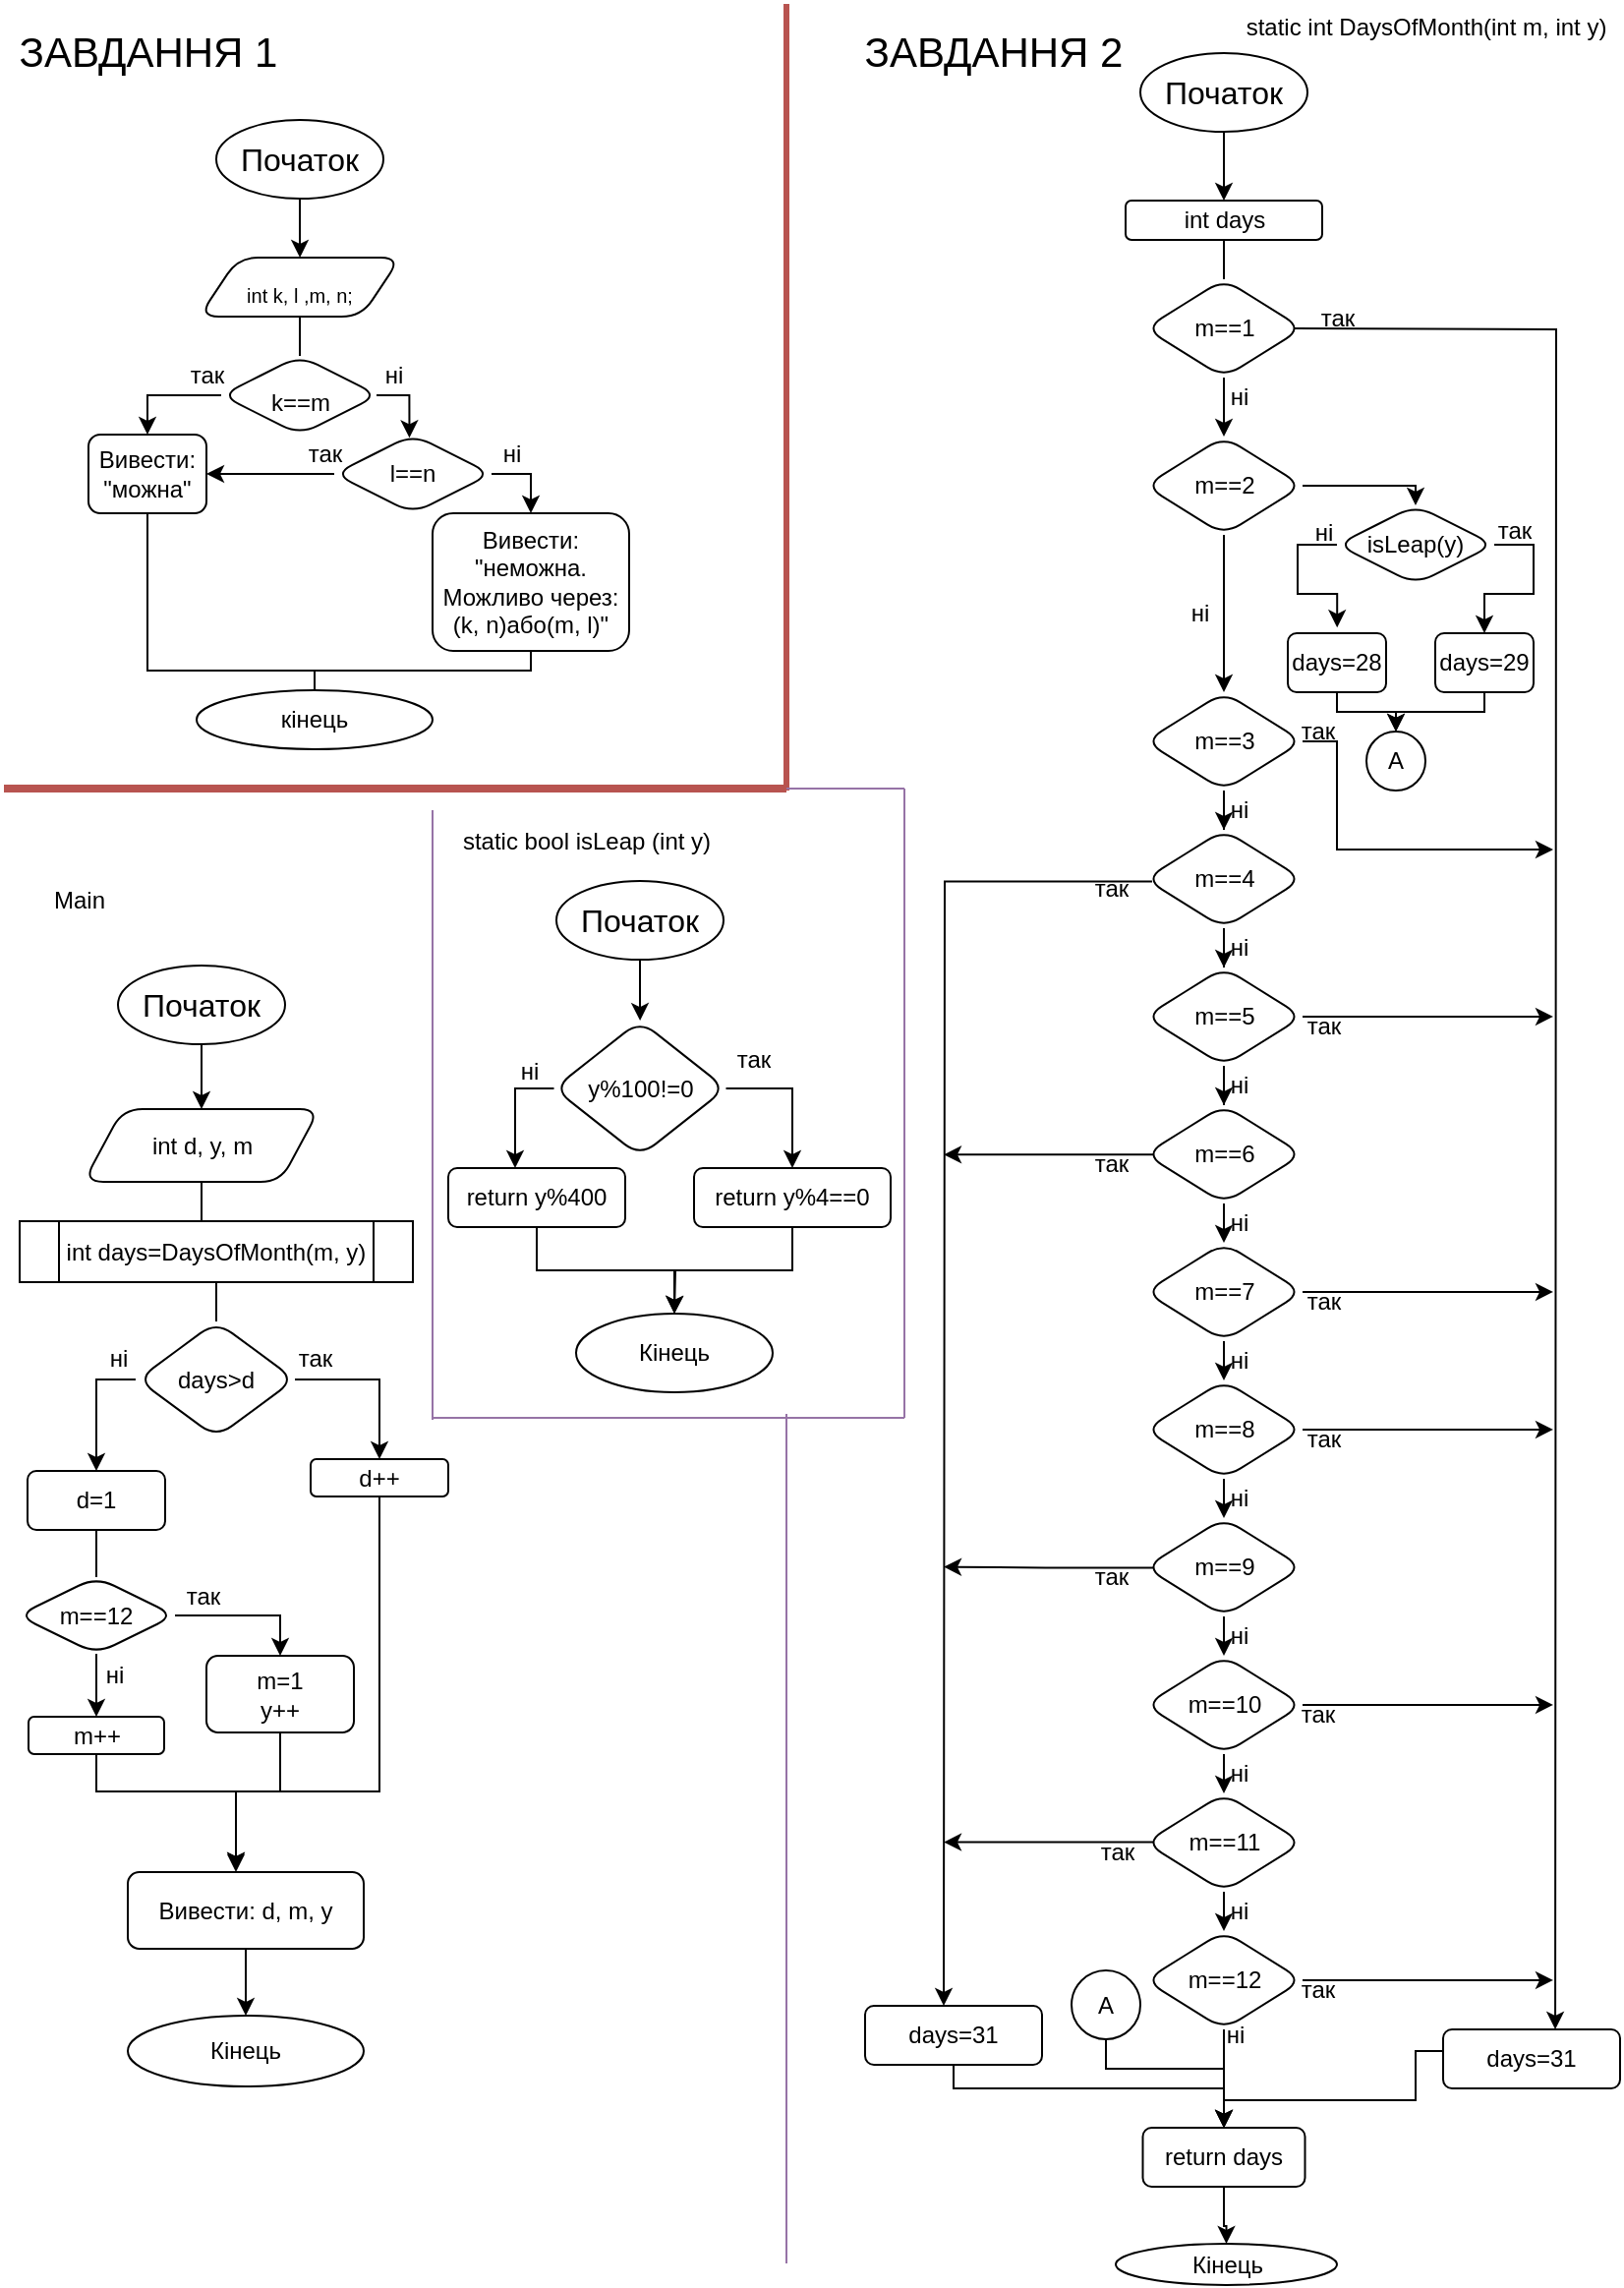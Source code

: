 <mxfile version="16.1.0" type="github">
  <diagram id="UQatey4QZ__0ZWbUPBtK" name="Page-1">
    <mxGraphModel dx="1730" dy="868" grid="1" gridSize="10" guides="1" tooltips="1" connect="1" arrows="1" fold="1" page="1" pageScale="1" pageWidth="827" pageHeight="1169" math="0" shadow="0">
      <root>
        <mxCell id="0" />
        <mxCell id="1" parent="0" />
        <mxCell id="pWh6A1dbPIHIRZ9Mf4x2-4" style="edgeStyle=orthogonalEdgeStyle;rounded=0;orthogonalLoop=1;jettySize=auto;html=1;exitX=0.5;exitY=1;exitDx=0;exitDy=0;fontSize=21;" edge="1" parent="1" source="pWh6A1dbPIHIRZ9Mf4x2-2" target="pWh6A1dbPIHIRZ9Mf4x2-5">
          <mxGeometry relative="1" as="geometry">
            <mxPoint x="153" y="120" as="targetPoint" />
          </mxGeometry>
        </mxCell>
        <mxCell id="pWh6A1dbPIHIRZ9Mf4x2-2" value="Початок" style="ellipse;whiteSpace=wrap;html=1;fontSize=16;strokeWidth=1;" vertex="1" parent="1">
          <mxGeometry x="110.0" y="60.0" width="85" height="40" as="geometry" />
        </mxCell>
        <mxCell id="pWh6A1dbPIHIRZ9Mf4x2-3" value="ЗАВДАННЯ 1" style="text;html=1;align=center;verticalAlign=middle;resizable=0;points=[];autosize=1;strokeColor=none;fillColor=none;fontSize=21;" vertex="1" parent="1">
          <mxGeometry y="10" width="150" height="30" as="geometry" />
        </mxCell>
        <mxCell id="pWh6A1dbPIHIRZ9Mf4x2-6" style="edgeStyle=orthogonalEdgeStyle;rounded=0;orthogonalLoop=1;jettySize=auto;html=1;exitX=0.5;exitY=1;exitDx=0;exitDy=0;fontSize=20;endArrow=none;endFill=0;" edge="1" parent="1" source="pWh6A1dbPIHIRZ9Mf4x2-5" target="pWh6A1dbPIHIRZ9Mf4x2-7">
          <mxGeometry relative="1" as="geometry">
            <mxPoint x="153" y="180" as="targetPoint" />
          </mxGeometry>
        </mxCell>
        <mxCell id="pWh6A1dbPIHIRZ9Mf4x2-5" value="&lt;font size=&quot;1&quot;&gt;int k, l ,m, n;&lt;/font&gt;" style="shape=parallelogram;perimeter=parallelogramPerimeter;whiteSpace=wrap;html=1;fixedSize=1;fontSize=21;rounded=1;" vertex="1" parent="1">
          <mxGeometry x="101.25" y="130" width="102.5" height="30" as="geometry" />
        </mxCell>
        <mxCell id="pWh6A1dbPIHIRZ9Mf4x2-8" style="edgeStyle=orthogonalEdgeStyle;rounded=0;orthogonalLoop=1;jettySize=auto;html=1;exitX=0;exitY=0.5;exitDx=0;exitDy=0;fontSize=12;endArrow=classic;endFill=1;entryX=0.5;entryY=0;entryDx=0;entryDy=0;" edge="1" parent="1" source="pWh6A1dbPIHIRZ9Mf4x2-7" target="pWh6A1dbPIHIRZ9Mf4x2-21">
          <mxGeometry relative="1" as="geometry">
            <mxPoint x="90.02" y="220.01" as="targetPoint" />
          </mxGeometry>
        </mxCell>
        <mxCell id="pWh6A1dbPIHIRZ9Mf4x2-9" style="edgeStyle=orthogonalEdgeStyle;rounded=0;orthogonalLoop=1;jettySize=auto;html=1;exitX=1;exitY=0.5;exitDx=0;exitDy=0;fontSize=12;endArrow=classic;endFill=1;entryX=0.478;entryY=0.042;entryDx=0;entryDy=0;entryPerimeter=0;" edge="1" parent="1" target="pWh6A1dbPIHIRZ9Mf4x2-14">
          <mxGeometry relative="1" as="geometry">
            <mxPoint x="209" y="230" as="targetPoint" />
            <mxPoint x="191.5" y="200" as="sourcePoint" />
            <Array as="points">
              <mxPoint x="208" y="200" />
            </Array>
          </mxGeometry>
        </mxCell>
        <mxCell id="pWh6A1dbPIHIRZ9Mf4x2-7" value="&lt;font style=&quot;font-size: 12px&quot;&gt;k==m&lt;/font&gt;" style="rhombus;whiteSpace=wrap;html=1;rounded=1;fontSize=20;" vertex="1" parent="1">
          <mxGeometry x="112.5" y="180" width="80" height="40" as="geometry" />
        </mxCell>
        <mxCell id="pWh6A1dbPIHIRZ9Mf4x2-10" value="так" style="text;html=1;align=center;verticalAlign=middle;resizable=0;points=[];autosize=1;strokeColor=none;fillColor=none;fontSize=12;" vertex="1" parent="1">
          <mxGeometry x="90" y="180" width="30" height="20" as="geometry" />
        </mxCell>
        <mxCell id="pWh6A1dbPIHIRZ9Mf4x2-11" value="ні" style="text;html=1;align=center;verticalAlign=middle;resizable=0;points=[];autosize=1;strokeColor=none;fillColor=none;fontSize=12;" vertex="1" parent="1">
          <mxGeometry x="185" y="180" width="30" height="20" as="geometry" />
        </mxCell>
        <mxCell id="pWh6A1dbPIHIRZ9Mf4x2-17" style="edgeStyle=orthogonalEdgeStyle;rounded=0;orthogonalLoop=1;jettySize=auto;html=1;exitX=1;exitY=0.5;exitDx=0;exitDy=0;fontSize=12;endArrow=classic;endFill=1;" edge="1" parent="1" source="pWh6A1dbPIHIRZ9Mf4x2-14" target="pWh6A1dbPIHIRZ9Mf4x2-19">
          <mxGeometry relative="1" as="geometry">
            <mxPoint x="280" y="280" as="targetPoint" />
          </mxGeometry>
        </mxCell>
        <mxCell id="pWh6A1dbPIHIRZ9Mf4x2-23" style="edgeStyle=orthogonalEdgeStyle;rounded=0;orthogonalLoop=1;jettySize=auto;html=1;exitX=0;exitY=0.5;exitDx=0;exitDy=0;fontSize=12;endArrow=classic;endFill=1;entryX=1;entryY=0.5;entryDx=0;entryDy=0;" edge="1" parent="1" source="pWh6A1dbPIHIRZ9Mf4x2-14" target="pWh6A1dbPIHIRZ9Mf4x2-21">
          <mxGeometry relative="1" as="geometry">
            <mxPoint x="140" y="280" as="targetPoint" />
            <Array as="points">
              <mxPoint x="112" y="240" />
            </Array>
          </mxGeometry>
        </mxCell>
        <mxCell id="pWh6A1dbPIHIRZ9Mf4x2-14" value="l==n" style="rhombus;whiteSpace=wrap;html=1;rounded=1;fontSize=12;" vertex="1" parent="1">
          <mxGeometry x="170" y="220" width="80" height="40" as="geometry" />
        </mxCell>
        <mxCell id="pWh6A1dbPIHIRZ9Mf4x2-18" value="ні" style="text;html=1;align=center;verticalAlign=middle;resizable=0;points=[];autosize=1;strokeColor=none;fillColor=none;fontSize=12;" vertex="1" parent="1">
          <mxGeometry x="245" y="220" width="30" height="20" as="geometry" />
        </mxCell>
        <mxCell id="pWh6A1dbPIHIRZ9Mf4x2-28" style="edgeStyle=orthogonalEdgeStyle;rounded=0;orthogonalLoop=1;jettySize=auto;html=1;exitX=0.5;exitY=1;exitDx=0;exitDy=0;fontSize=12;endArrow=none;endFill=0;" edge="1" parent="1" source="pWh6A1dbPIHIRZ9Mf4x2-19">
          <mxGeometry relative="1" as="geometry">
            <mxPoint x="290.02" y="310" as="targetPoint" />
          </mxGeometry>
        </mxCell>
        <mxCell id="pWh6A1dbPIHIRZ9Mf4x2-31" style="edgeStyle=orthogonalEdgeStyle;rounded=0;orthogonalLoop=1;jettySize=auto;html=1;exitX=0.5;exitY=1;exitDx=0;exitDy=0;fontSize=12;endArrow=none;endFill=0;" edge="1" parent="1" source="pWh6A1dbPIHIRZ9Mf4x2-19" target="pWh6A1dbPIHIRZ9Mf4x2-32">
          <mxGeometry relative="1" as="geometry">
            <mxPoint x="160" y="360" as="targetPoint" />
            <Array as="points">
              <mxPoint x="270" y="340" />
              <mxPoint x="160" y="340" />
            </Array>
          </mxGeometry>
        </mxCell>
        <mxCell id="pWh6A1dbPIHIRZ9Mf4x2-19" value="Вивести: &quot;неможна.&lt;br&gt;Можливо через:&lt;br&gt;(k, n)або(m, l)&quot;&lt;br&gt;" style="rounded=1;whiteSpace=wrap;html=1;fontSize=12;" vertex="1" parent="1">
          <mxGeometry x="220" y="260" width="100" height="70" as="geometry" />
        </mxCell>
        <mxCell id="pWh6A1dbPIHIRZ9Mf4x2-30" style="edgeStyle=orthogonalEdgeStyle;rounded=0;orthogonalLoop=1;jettySize=auto;html=1;exitX=0.5;exitY=1;exitDx=0;exitDy=0;fontSize=12;endArrow=none;endFill=0;" edge="1" parent="1" source="pWh6A1dbPIHIRZ9Mf4x2-21">
          <mxGeometry relative="1" as="geometry">
            <mxPoint x="160" y="360" as="targetPoint" />
            <Array as="points">
              <mxPoint x="75" y="340" />
              <mxPoint x="160" y="340" />
            </Array>
          </mxGeometry>
        </mxCell>
        <mxCell id="pWh6A1dbPIHIRZ9Mf4x2-21" value="Вивести: &quot;можна&quot;" style="rounded=1;whiteSpace=wrap;html=1;fontSize=12;" vertex="1" parent="1">
          <mxGeometry x="45" y="220" width="60" height="40" as="geometry" />
        </mxCell>
        <mxCell id="pWh6A1dbPIHIRZ9Mf4x2-24" value="так" style="text;html=1;align=center;verticalAlign=middle;resizable=0;points=[];autosize=1;strokeColor=none;fillColor=none;fontSize=12;" vertex="1" parent="1">
          <mxGeometry x="150" y="220" width="30" height="20" as="geometry" />
        </mxCell>
        <mxCell id="pWh6A1dbPIHIRZ9Mf4x2-32" value="кінець" style="ellipse;whiteSpace=wrap;html=1;rounded=1;fontSize=12;" vertex="1" parent="1">
          <mxGeometry x="100" y="350" width="120" height="30" as="geometry" />
        </mxCell>
        <mxCell id="pWh6A1dbPIHIRZ9Mf4x2-33" value="" style="endArrow=none;html=1;rounded=0;fontSize=12;fillColor=#f8cecc;strokeColor=#b85450;strokeWidth=3;" edge="1" parent="1">
          <mxGeometry width="50" height="50" relative="1" as="geometry">
            <mxPoint x="400" y="401" as="sourcePoint" />
            <mxPoint x="400" y="1" as="targetPoint" />
          </mxGeometry>
        </mxCell>
        <mxCell id="pWh6A1dbPIHIRZ9Mf4x2-34" value="" style="endArrow=none;html=1;rounded=0;fontSize=12;fillColor=#f8cecc;strokeColor=#b85450;strokeWidth=4;" edge="1" parent="1">
          <mxGeometry width="50" height="50" relative="1" as="geometry">
            <mxPoint x="2" y="400" as="sourcePoint" />
            <mxPoint x="400" y="400" as="targetPoint" />
          </mxGeometry>
        </mxCell>
        <mxCell id="pWh6A1dbPIHIRZ9Mf4x2-35" value="ЗАВДАННЯ 2" style="text;html=1;align=center;verticalAlign=middle;resizable=0;points=[];autosize=1;strokeColor=none;fillColor=none;fontSize=21;" vertex="1" parent="1">
          <mxGeometry x="430" y="10" width="150" height="30" as="geometry" />
        </mxCell>
        <mxCell id="pWh6A1dbPIHIRZ9Mf4x2-38" style="edgeStyle=orthogonalEdgeStyle;rounded=0;orthogonalLoop=1;jettySize=auto;html=1;exitX=0.5;exitY=1;exitDx=0;exitDy=0;fontSize=12;endArrow=classic;endFill=1;strokeWidth=1;" edge="1" parent="1" source="pWh6A1dbPIHIRZ9Mf4x2-37" target="pWh6A1dbPIHIRZ9Mf4x2-40">
          <mxGeometry relative="1" as="geometry">
            <mxPoint x="623" y="91" as="targetPoint" />
          </mxGeometry>
        </mxCell>
        <mxCell id="pWh6A1dbPIHIRZ9Mf4x2-37" value="Початок" style="ellipse;whiteSpace=wrap;html=1;fontSize=16;strokeWidth=1;rounded=1;" vertex="1" parent="1">
          <mxGeometry x="580.0" y="26.0" width="85" height="40" as="geometry" />
        </mxCell>
        <mxCell id="pWh6A1dbPIHIRZ9Mf4x2-41" style="edgeStyle=orthogonalEdgeStyle;rounded=0;orthogonalLoop=1;jettySize=auto;html=1;exitX=0.5;exitY=1;exitDx=0;exitDy=0;fontSize=12;endArrow=none;endFill=0;strokeWidth=1;" edge="1" parent="1" source="pWh6A1dbPIHIRZ9Mf4x2-40" target="pWh6A1dbPIHIRZ9Mf4x2-42">
          <mxGeometry relative="1" as="geometry">
            <mxPoint x="623" y="141" as="targetPoint" />
          </mxGeometry>
        </mxCell>
        <mxCell id="pWh6A1dbPIHIRZ9Mf4x2-40" value="int days" style="rounded=1;whiteSpace=wrap;html=1;fontSize=12;" vertex="1" parent="1">
          <mxGeometry x="572.5" y="101" width="100" height="20" as="geometry" />
        </mxCell>
        <mxCell id="pWh6A1dbPIHIRZ9Mf4x2-43" style="edgeStyle=orthogonalEdgeStyle;rounded=0;orthogonalLoop=1;jettySize=auto;html=1;exitX=1;exitY=0.5;exitDx=0;exitDy=0;fontSize=12;endArrow=classic;endFill=1;strokeWidth=1;" edge="1" parent="1">
          <mxGeometry relative="1" as="geometry">
            <mxPoint x="791.034" y="1031.0" as="targetPoint" />
            <mxPoint x="658.5" y="166" as="sourcePoint" />
          </mxGeometry>
        </mxCell>
        <mxCell id="pWh6A1dbPIHIRZ9Mf4x2-44" style="edgeStyle=orthogonalEdgeStyle;rounded=0;orthogonalLoop=1;jettySize=auto;html=1;exitX=0.5;exitY=1;exitDx=0;exitDy=0;fontSize=12;endArrow=classic;endFill=1;strokeWidth=1;entryX=0.5;entryY=0;entryDx=0;entryDy=0;" edge="1" parent="1" source="pWh6A1dbPIHIRZ9Mf4x2-42" target="pWh6A1dbPIHIRZ9Mf4x2-48">
          <mxGeometry relative="1" as="geometry">
            <mxPoint x="622.5" y="221" as="targetPoint" />
            <Array as="points" />
          </mxGeometry>
        </mxCell>
        <mxCell id="pWh6A1dbPIHIRZ9Mf4x2-42" value="m==1" style="rhombus;whiteSpace=wrap;html=1;rounded=1;fontSize=12;" vertex="1" parent="1">
          <mxGeometry x="582.5" y="141" width="80" height="50" as="geometry" />
        </mxCell>
        <mxCell id="pWh6A1dbPIHIRZ9Mf4x2-45" value="ні" style="text;html=1;align=center;verticalAlign=middle;resizable=0;points=[];autosize=1;strokeColor=none;fillColor=none;fontSize=12;" vertex="1" parent="1">
          <mxGeometry x="615" y="191" width="30" height="20" as="geometry" />
        </mxCell>
        <mxCell id="pWh6A1dbPIHIRZ9Mf4x2-46" value="так" style="text;html=1;align=center;verticalAlign=middle;resizable=0;points=[];autosize=1;strokeColor=none;fillColor=none;fontSize=12;" vertex="1" parent="1">
          <mxGeometry x="665" y="151" width="30" height="20" as="geometry" />
        </mxCell>
        <mxCell id="pWh6A1dbPIHIRZ9Mf4x2-49" style="edgeStyle=orthogonalEdgeStyle;rounded=0;orthogonalLoop=1;jettySize=auto;html=1;exitX=1;exitY=0.5;exitDx=0;exitDy=0;fontSize=12;endArrow=classic;endFill=1;strokeWidth=1;" edge="1" parent="1" source="pWh6A1dbPIHIRZ9Mf4x2-48" target="pWh6A1dbPIHIRZ9Mf4x2-51">
          <mxGeometry relative="1" as="geometry">
            <mxPoint x="720" y="271" as="targetPoint" />
            <Array as="points">
              <mxPoint x="720" y="246" />
            </Array>
          </mxGeometry>
        </mxCell>
        <mxCell id="pWh6A1dbPIHIRZ9Mf4x2-58" style="edgeStyle=orthogonalEdgeStyle;rounded=0;orthogonalLoop=1;jettySize=auto;html=1;exitX=0.5;exitY=1;exitDx=0;exitDy=0;fontSize=12;endArrow=classic;endFill=1;strokeWidth=1;entryX=0.5;entryY=0;entryDx=0;entryDy=0;" edge="1" parent="1" source="pWh6A1dbPIHIRZ9Mf4x2-48" target="pWh6A1dbPIHIRZ9Mf4x2-59">
          <mxGeometry relative="1" as="geometry">
            <mxPoint x="622.667" y="291" as="targetPoint" />
          </mxGeometry>
        </mxCell>
        <mxCell id="pWh6A1dbPIHIRZ9Mf4x2-48" value="m==2" style="rhombus;whiteSpace=wrap;html=1;rounded=1;fontSize=12;" vertex="1" parent="1">
          <mxGeometry x="582.5" y="221" width="80" height="50" as="geometry" />
        </mxCell>
        <mxCell id="pWh6A1dbPIHIRZ9Mf4x2-50" value="static int DaysOfMonth(int m, int y)" style="text;html=1;align=center;verticalAlign=middle;resizable=0;points=[];autosize=1;strokeColor=none;fillColor=none;fontSize=12;" vertex="1" parent="1">
          <mxGeometry x="625" y="3" width="200" height="20" as="geometry" />
        </mxCell>
        <mxCell id="pWh6A1dbPIHIRZ9Mf4x2-52" style="edgeStyle=orthogonalEdgeStyle;rounded=0;orthogonalLoop=1;jettySize=auto;html=1;exitX=1;exitY=0.5;exitDx=0;exitDy=0;fontSize=12;endArrow=classic;endFill=1;strokeWidth=1;entryX=0.5;entryY=0;entryDx=0;entryDy=0;" edge="1" parent="1" source="pWh6A1dbPIHIRZ9Mf4x2-51" target="pWh6A1dbPIHIRZ9Mf4x2-54">
          <mxGeometry relative="1" as="geometry">
            <mxPoint x="750" y="331" as="targetPoint" />
            <Array as="points">
              <mxPoint x="780" y="276" />
              <mxPoint x="780" y="301" />
              <mxPoint x="755" y="301" />
            </Array>
          </mxGeometry>
        </mxCell>
        <mxCell id="pWh6A1dbPIHIRZ9Mf4x2-53" style="edgeStyle=orthogonalEdgeStyle;rounded=0;orthogonalLoop=1;jettySize=auto;html=1;exitX=0;exitY=0.5;exitDx=0;exitDy=0;fontSize=12;endArrow=classic;endFill=1;strokeWidth=1;entryX=0.502;entryY=-0.095;entryDx=0;entryDy=0;entryPerimeter=0;" edge="1" parent="1" source="pWh6A1dbPIHIRZ9Mf4x2-51" target="pWh6A1dbPIHIRZ9Mf4x2-56">
          <mxGeometry relative="1" as="geometry">
            <mxPoint x="680" y="311" as="targetPoint" />
            <Array as="points">
              <mxPoint x="660" y="276" />
              <mxPoint x="660" y="301" />
              <mxPoint x="680" y="301" />
            </Array>
          </mxGeometry>
        </mxCell>
        <mxCell id="pWh6A1dbPIHIRZ9Mf4x2-51" value="isLeap(y)" style="rhombus;whiteSpace=wrap;html=1;rounded=1;fontSize=12;" vertex="1" parent="1">
          <mxGeometry x="680" y="256" width="80" height="40" as="geometry" />
        </mxCell>
        <mxCell id="pWh6A1dbPIHIRZ9Mf4x2-139" style="edgeStyle=orthogonalEdgeStyle;rounded=0;orthogonalLoop=1;jettySize=auto;html=1;exitX=0.5;exitY=1;exitDx=0;exitDy=0;fontSize=12;endArrow=classic;endFill=1;strokeWidth=1;" edge="1" parent="1" source="pWh6A1dbPIHIRZ9Mf4x2-54">
          <mxGeometry relative="1" as="geometry">
            <mxPoint x="710" y="371" as="targetPoint" />
            <Array as="points">
              <mxPoint x="755" y="361" />
              <mxPoint x="710" y="361" />
            </Array>
          </mxGeometry>
        </mxCell>
        <mxCell id="pWh6A1dbPIHIRZ9Mf4x2-54" value="days=29" style="rounded=1;whiteSpace=wrap;html=1;fontSize=12;" vertex="1" parent="1">
          <mxGeometry x="730" y="321" width="50" height="30" as="geometry" />
        </mxCell>
        <mxCell id="pWh6A1dbPIHIRZ9Mf4x2-55" value="так" style="text;html=1;align=center;verticalAlign=middle;resizable=0;points=[];autosize=1;strokeColor=none;fillColor=none;fontSize=12;" vertex="1" parent="1">
          <mxGeometry x="755" y="259" width="30" height="20" as="geometry" />
        </mxCell>
        <mxCell id="pWh6A1dbPIHIRZ9Mf4x2-138" style="edgeStyle=orthogonalEdgeStyle;rounded=0;orthogonalLoop=1;jettySize=auto;html=1;exitX=0.5;exitY=1;exitDx=0;exitDy=0;fontSize=12;endArrow=classic;endFill=1;strokeWidth=1;" edge="1" parent="1" source="pWh6A1dbPIHIRZ9Mf4x2-56" target="pWh6A1dbPIHIRZ9Mf4x2-140">
          <mxGeometry relative="1" as="geometry">
            <mxPoint x="710" y="371" as="targetPoint" />
            <Array as="points">
              <mxPoint x="680" y="361" />
              <mxPoint x="710" y="361" />
            </Array>
          </mxGeometry>
        </mxCell>
        <mxCell id="pWh6A1dbPIHIRZ9Mf4x2-56" value="days=28" style="rounded=1;whiteSpace=wrap;html=1;fontSize=12;" vertex="1" parent="1">
          <mxGeometry x="655" y="321" width="50" height="30" as="geometry" />
        </mxCell>
        <mxCell id="pWh6A1dbPIHIRZ9Mf4x2-57" value="ні" style="text;html=1;align=center;verticalAlign=middle;resizable=0;points=[];autosize=1;strokeColor=none;fillColor=none;fontSize=12;" vertex="1" parent="1">
          <mxGeometry x="658" y="260" width="30" height="20" as="geometry" />
        </mxCell>
        <mxCell id="pWh6A1dbPIHIRZ9Mf4x2-60" style="edgeStyle=orthogonalEdgeStyle;rounded=0;orthogonalLoop=1;jettySize=auto;html=1;fontSize=12;endArrow=classic;endFill=1;strokeWidth=1;exitX=1;exitY=0.5;exitDx=0;exitDy=0;" edge="1" parent="1" source="pWh6A1dbPIHIRZ9Mf4x2-59">
          <mxGeometry relative="1" as="geometry">
            <mxPoint x="790" y="431" as="targetPoint" />
            <mxPoint x="680" y="381" as="sourcePoint" />
            <Array as="points">
              <mxPoint x="680" y="376" />
              <mxPoint x="680" y="431" />
            </Array>
          </mxGeometry>
        </mxCell>
        <mxCell id="pWh6A1dbPIHIRZ9Mf4x2-61" style="edgeStyle=orthogonalEdgeStyle;rounded=0;orthogonalLoop=1;jettySize=auto;html=1;exitX=0.5;exitY=1;exitDx=0;exitDy=0;fontSize=12;endArrow=classic;endFill=1;strokeWidth=1;" edge="1" parent="1" source="pWh6A1dbPIHIRZ9Mf4x2-59" target="pWh6A1dbPIHIRZ9Mf4x2-62">
          <mxGeometry relative="1" as="geometry">
            <mxPoint x="622.667" y="421" as="targetPoint" />
          </mxGeometry>
        </mxCell>
        <mxCell id="pWh6A1dbPIHIRZ9Mf4x2-59" value="m==3" style="rhombus;whiteSpace=wrap;html=1;rounded=1;fontSize=12;" vertex="1" parent="1">
          <mxGeometry x="582.5" y="351" width="80" height="50" as="geometry" />
        </mxCell>
        <mxCell id="pWh6A1dbPIHIRZ9Mf4x2-87" style="edgeStyle=orthogonalEdgeStyle;rounded=0;orthogonalLoop=1;jettySize=auto;html=1;exitX=0.5;exitY=1;exitDx=0;exitDy=0;fontSize=12;endArrow=classic;endFill=1;strokeWidth=1;" edge="1" parent="1" source="pWh6A1dbPIHIRZ9Mf4x2-62" target="pWh6A1dbPIHIRZ9Mf4x2-65">
          <mxGeometry relative="1" as="geometry" />
        </mxCell>
        <mxCell id="pWh6A1dbPIHIRZ9Mf4x2-126" style="edgeStyle=orthogonalEdgeStyle;rounded=0;orthogonalLoop=1;jettySize=auto;html=1;exitX=0.044;exitY=0.525;exitDx=0;exitDy=0;fontSize=12;endArrow=classic;endFill=1;strokeWidth=1;entryX=0.5;entryY=0;entryDx=0;entryDy=0;exitPerimeter=0;" edge="1" parent="1" source="pWh6A1dbPIHIRZ9Mf4x2-62">
          <mxGeometry relative="1" as="geometry">
            <mxPoint x="480" y="1019" as="targetPoint" />
            <mxPoint x="577.5" y="446" as="sourcePoint" />
          </mxGeometry>
        </mxCell>
        <mxCell id="pWh6A1dbPIHIRZ9Mf4x2-62" value="m==4" style="rhombus;whiteSpace=wrap;html=1;rounded=1;fontSize=12;" vertex="1" parent="1">
          <mxGeometry x="582.5" y="421" width="80" height="50" as="geometry" />
        </mxCell>
        <mxCell id="pWh6A1dbPIHIRZ9Mf4x2-63" style="edgeStyle=orthogonalEdgeStyle;rounded=0;orthogonalLoop=1;jettySize=auto;html=1;exitX=1;exitY=0.5;exitDx=0;exitDy=0;fontSize=12;endArrow=classic;endFill=1;strokeWidth=1;" edge="1" source="pWh6A1dbPIHIRZ9Mf4x2-65" parent="1">
          <mxGeometry relative="1" as="geometry">
            <mxPoint x="790" y="515.952" as="targetPoint" />
          </mxGeometry>
        </mxCell>
        <mxCell id="pWh6A1dbPIHIRZ9Mf4x2-64" style="edgeStyle=orthogonalEdgeStyle;rounded=0;orthogonalLoop=1;jettySize=auto;html=1;exitX=0.5;exitY=1;exitDx=0;exitDy=0;fontSize=12;endArrow=classic;endFill=1;strokeWidth=1;" edge="1" source="pWh6A1dbPIHIRZ9Mf4x2-65" target="pWh6A1dbPIHIRZ9Mf4x2-66" parent="1">
          <mxGeometry relative="1" as="geometry">
            <mxPoint x="622.667" y="561" as="targetPoint" />
          </mxGeometry>
        </mxCell>
        <mxCell id="pWh6A1dbPIHIRZ9Mf4x2-65" value="m==5" style="rhombus;whiteSpace=wrap;html=1;rounded=1;fontSize=12;" vertex="1" parent="1">
          <mxGeometry x="582.5" y="491" width="80" height="50" as="geometry" />
        </mxCell>
        <mxCell id="pWh6A1dbPIHIRZ9Mf4x2-88" style="edgeStyle=orthogonalEdgeStyle;rounded=0;orthogonalLoop=1;jettySize=auto;html=1;exitX=0.5;exitY=1;exitDx=0;exitDy=0;entryX=0.5;entryY=0;entryDx=0;entryDy=0;fontSize=12;endArrow=classic;endFill=1;strokeWidth=1;" edge="1" parent="1" source="pWh6A1dbPIHIRZ9Mf4x2-66" target="pWh6A1dbPIHIRZ9Mf4x2-77">
          <mxGeometry relative="1" as="geometry" />
        </mxCell>
        <mxCell id="pWh6A1dbPIHIRZ9Mf4x2-128" style="edgeStyle=orthogonalEdgeStyle;rounded=0;orthogonalLoop=1;jettySize=auto;html=1;exitX=0.063;exitY=0.544;exitDx=0;exitDy=0;fontSize=12;endArrow=classic;endFill=1;strokeWidth=1;exitPerimeter=0;" edge="1" parent="1" source="pWh6A1dbPIHIRZ9Mf4x2-66">
          <mxGeometry relative="1" as="geometry">
            <mxPoint x="480" y="586.138" as="targetPoint" />
            <Array as="points">
              <mxPoint x="588" y="586" />
            </Array>
          </mxGeometry>
        </mxCell>
        <mxCell id="pWh6A1dbPIHIRZ9Mf4x2-66" value="m==6" style="rhombus;whiteSpace=wrap;html=1;rounded=1;fontSize=12;" vertex="1" parent="1">
          <mxGeometry x="582.5" y="561" width="80" height="50" as="geometry" />
        </mxCell>
        <mxCell id="pWh6A1dbPIHIRZ9Mf4x2-75" style="edgeStyle=orthogonalEdgeStyle;rounded=0;orthogonalLoop=1;jettySize=auto;html=1;exitX=1;exitY=0.5;exitDx=0;exitDy=0;fontSize=12;endArrow=classic;endFill=1;strokeWidth=1;" edge="1" source="pWh6A1dbPIHIRZ9Mf4x2-77" parent="1">
          <mxGeometry relative="1" as="geometry">
            <mxPoint x="790" y="655.952" as="targetPoint" />
          </mxGeometry>
        </mxCell>
        <mxCell id="pWh6A1dbPIHIRZ9Mf4x2-76" style="edgeStyle=orthogonalEdgeStyle;rounded=0;orthogonalLoop=1;jettySize=auto;html=1;exitX=0.5;exitY=1;exitDx=0;exitDy=0;fontSize=12;endArrow=classic;endFill=1;strokeWidth=1;entryX=0.5;entryY=0;entryDx=0;entryDy=0;" edge="1" source="pWh6A1dbPIHIRZ9Mf4x2-77" target="pWh6A1dbPIHIRZ9Mf4x2-109" parent="1">
          <mxGeometry relative="1" as="geometry">
            <mxPoint x="622.5" y="701" as="targetPoint" />
          </mxGeometry>
        </mxCell>
        <mxCell id="pWh6A1dbPIHIRZ9Mf4x2-77" value="m==7" style="rhombus;whiteSpace=wrap;html=1;rounded=1;fontSize=12;" vertex="1" parent="1">
          <mxGeometry x="582.5" y="631" width="80" height="50" as="geometry" />
        </mxCell>
        <mxCell id="pWh6A1dbPIHIRZ9Mf4x2-91" value="ні" style="text;html=1;align=center;verticalAlign=middle;resizable=0;points=[];autosize=1;strokeColor=none;fillColor=none;fontSize=12;" vertex="1" parent="1">
          <mxGeometry x="595" y="301" width="30" height="20" as="geometry" />
        </mxCell>
        <mxCell id="pWh6A1dbPIHIRZ9Mf4x2-92" value="ні" style="text;html=1;align=center;verticalAlign=middle;resizable=0;points=[];autosize=1;strokeColor=none;fillColor=none;fontSize=12;" vertex="1" parent="1">
          <mxGeometry x="615" y="401" width="30" height="20" as="geometry" />
        </mxCell>
        <mxCell id="pWh6A1dbPIHIRZ9Mf4x2-93" value="ні" style="text;html=1;align=center;verticalAlign=middle;resizable=0;points=[];autosize=1;strokeColor=none;fillColor=none;fontSize=12;" vertex="1" parent="1">
          <mxGeometry x="615" y="471" width="30" height="20" as="geometry" />
        </mxCell>
        <mxCell id="pWh6A1dbPIHIRZ9Mf4x2-94" value="ні" style="text;html=1;align=center;verticalAlign=middle;resizable=0;points=[];autosize=1;strokeColor=none;fillColor=none;fontSize=12;" vertex="1" parent="1">
          <mxGeometry x="615" y="541" width="30" height="20" as="geometry" />
        </mxCell>
        <mxCell id="pWh6A1dbPIHIRZ9Mf4x2-95" value="ні" style="text;html=1;align=center;verticalAlign=middle;resizable=0;points=[];autosize=1;strokeColor=none;fillColor=none;fontSize=12;" vertex="1" parent="1">
          <mxGeometry x="615" y="611" width="30" height="20" as="geometry" />
        </mxCell>
        <mxCell id="pWh6A1dbPIHIRZ9Mf4x2-96" value="ні" style="text;html=1;align=center;verticalAlign=middle;resizable=0;points=[];autosize=1;strokeColor=none;fillColor=none;fontSize=12;" vertex="1" parent="1">
          <mxGeometry x="615" y="681" width="30" height="20" as="geometry" />
        </mxCell>
        <mxCell id="pWh6A1dbPIHIRZ9Mf4x2-102" value="так" style="text;html=1;align=center;verticalAlign=middle;resizable=0;points=[];autosize=1;strokeColor=none;fillColor=none;fontSize=12;" vertex="1" parent="1">
          <mxGeometry x="655" y="361" width="30" height="20" as="geometry" />
        </mxCell>
        <mxCell id="pWh6A1dbPIHIRZ9Mf4x2-103" value="так" style="text;html=1;align=center;verticalAlign=middle;resizable=0;points=[];autosize=1;strokeColor=none;fillColor=none;fontSize=12;" vertex="1" parent="1">
          <mxGeometry x="658" y="511" width="30" height="20" as="geometry" />
        </mxCell>
        <mxCell id="pWh6A1dbPIHIRZ9Mf4x2-104" value="так" style="text;html=1;align=center;verticalAlign=middle;resizable=0;points=[];autosize=1;strokeColor=none;fillColor=none;fontSize=12;" vertex="1" parent="1">
          <mxGeometry x="658" y="651" width="30" height="20" as="geometry" />
        </mxCell>
        <mxCell id="pWh6A1dbPIHIRZ9Mf4x2-107" style="edgeStyle=orthogonalEdgeStyle;rounded=0;orthogonalLoop=1;jettySize=auto;html=1;exitX=1;exitY=0.5;exitDx=0;exitDy=0;fontSize=12;endArrow=classic;endFill=1;strokeWidth=1;" edge="1" source="pWh6A1dbPIHIRZ9Mf4x2-109" parent="1">
          <mxGeometry relative="1" as="geometry">
            <mxPoint x="790" y="725.952" as="targetPoint" />
          </mxGeometry>
        </mxCell>
        <mxCell id="pWh6A1dbPIHIRZ9Mf4x2-108" style="edgeStyle=orthogonalEdgeStyle;rounded=0;orthogonalLoop=1;jettySize=auto;html=1;exitX=0.5;exitY=1;exitDx=0;exitDy=0;fontSize=12;endArrow=classic;endFill=1;strokeWidth=1;" edge="1" source="pWh6A1dbPIHIRZ9Mf4x2-109" parent="1">
          <mxGeometry relative="1" as="geometry">
            <mxPoint x="622.5" y="771" as="targetPoint" />
          </mxGeometry>
        </mxCell>
        <mxCell id="pWh6A1dbPIHIRZ9Mf4x2-109" value="m==8" style="rhombus;whiteSpace=wrap;html=1;rounded=1;fontSize=12;" vertex="1" parent="1">
          <mxGeometry x="582.5" y="701" width="80" height="50" as="geometry" />
        </mxCell>
        <mxCell id="pWh6A1dbPIHIRZ9Mf4x2-110" value="ні" style="text;html=1;align=center;verticalAlign=middle;resizable=0;points=[];autosize=1;strokeColor=none;fillColor=none;fontSize=12;" vertex="1" parent="1">
          <mxGeometry x="615" y="751" width="30" height="20" as="geometry" />
        </mxCell>
        <mxCell id="pWh6A1dbPIHIRZ9Mf4x2-111" value="так" style="text;html=1;align=center;verticalAlign=middle;resizable=0;points=[];autosize=1;strokeColor=none;fillColor=none;fontSize=12;" vertex="1" parent="1">
          <mxGeometry x="658" y="721" width="30" height="20" as="geometry" />
        </mxCell>
        <mxCell id="pWh6A1dbPIHIRZ9Mf4x2-112" style="edgeStyle=orthogonalEdgeStyle;rounded=0;orthogonalLoop=1;jettySize=auto;html=1;exitX=0.5;exitY=1;exitDx=0;exitDy=0;entryX=0.5;entryY=0;entryDx=0;entryDy=0;fontSize=12;endArrow=classic;endFill=1;strokeWidth=1;" edge="1" source="pWh6A1dbPIHIRZ9Mf4x2-113" target="pWh6A1dbPIHIRZ9Mf4x2-115" parent="1">
          <mxGeometry relative="1" as="geometry" />
        </mxCell>
        <mxCell id="pWh6A1dbPIHIRZ9Mf4x2-130" style="edgeStyle=orthogonalEdgeStyle;rounded=0;orthogonalLoop=1;jettySize=auto;html=1;exitX=0.053;exitY=0.504;exitDx=0;exitDy=0;fontSize=12;endArrow=classic;endFill=1;strokeWidth=1;exitPerimeter=0;" edge="1" parent="1" source="pWh6A1dbPIHIRZ9Mf4x2-113">
          <mxGeometry relative="1" as="geometry">
            <mxPoint x="480" y="795.793" as="targetPoint" />
          </mxGeometry>
        </mxCell>
        <mxCell id="pWh6A1dbPIHIRZ9Mf4x2-113" value="m==9" style="rhombus;whiteSpace=wrap;html=1;rounded=1;fontSize=12;" vertex="1" parent="1">
          <mxGeometry x="582.5" y="771" width="80" height="50" as="geometry" />
        </mxCell>
        <mxCell id="pWh6A1dbPIHIRZ9Mf4x2-114" style="edgeStyle=orthogonalEdgeStyle;rounded=0;orthogonalLoop=1;jettySize=auto;html=1;exitX=1;exitY=0.5;exitDx=0;exitDy=0;fontSize=12;endArrow=classic;endFill=1;strokeWidth=1;" edge="1" source="pWh6A1dbPIHIRZ9Mf4x2-115" parent="1">
          <mxGeometry relative="1" as="geometry">
            <mxPoint x="790" y="865.952" as="targetPoint" />
          </mxGeometry>
        </mxCell>
        <mxCell id="pWh6A1dbPIHIRZ9Mf4x2-124" style="edgeStyle=orthogonalEdgeStyle;rounded=0;orthogonalLoop=1;jettySize=auto;html=1;exitX=0.5;exitY=1;exitDx=0;exitDy=0;entryX=0.5;entryY=0;entryDx=0;entryDy=0;fontSize=12;endArrow=classic;endFill=1;strokeWidth=1;" edge="1" parent="1" source="pWh6A1dbPIHIRZ9Mf4x2-115" target="pWh6A1dbPIHIRZ9Mf4x2-119">
          <mxGeometry relative="1" as="geometry" />
        </mxCell>
        <mxCell id="pWh6A1dbPIHIRZ9Mf4x2-115" value="m==10" style="rhombus;whiteSpace=wrap;html=1;rounded=1;fontSize=12;" vertex="1" parent="1">
          <mxGeometry x="582.5" y="841" width="80" height="50" as="geometry" />
        </mxCell>
        <mxCell id="pWh6A1dbPIHIRZ9Mf4x2-116" value="ні" style="text;html=1;align=center;verticalAlign=middle;resizable=0;points=[];autosize=1;strokeColor=none;fillColor=none;fontSize=12;" vertex="1" parent="1">
          <mxGeometry x="615" y="821" width="30" height="20" as="geometry" />
        </mxCell>
        <mxCell id="pWh6A1dbPIHIRZ9Mf4x2-117" value="так" style="text;html=1;align=center;verticalAlign=middle;resizable=0;points=[];autosize=1;strokeColor=none;fillColor=none;fontSize=12;" vertex="1" parent="1">
          <mxGeometry x="655" y="861" width="30" height="20" as="geometry" />
        </mxCell>
        <mxCell id="pWh6A1dbPIHIRZ9Mf4x2-118" style="edgeStyle=orthogonalEdgeStyle;rounded=0;orthogonalLoop=1;jettySize=auto;html=1;exitX=0.5;exitY=1;exitDx=0;exitDy=0;entryX=0.5;entryY=0;entryDx=0;entryDy=0;fontSize=12;endArrow=classic;endFill=1;strokeWidth=1;" edge="1" source="pWh6A1dbPIHIRZ9Mf4x2-119" target="pWh6A1dbPIHIRZ9Mf4x2-121" parent="1">
          <mxGeometry relative="1" as="geometry" />
        </mxCell>
        <mxCell id="pWh6A1dbPIHIRZ9Mf4x2-131" style="edgeStyle=orthogonalEdgeStyle;rounded=0;orthogonalLoop=1;jettySize=auto;html=1;exitX=0.077;exitY=0.47;exitDx=0;exitDy=0;fontSize=12;endArrow=classic;endFill=1;strokeWidth=1;exitPerimeter=0;" edge="1" parent="1" source="pWh6A1dbPIHIRZ9Mf4x2-119">
          <mxGeometry relative="1" as="geometry">
            <mxPoint x="480" y="935.793" as="targetPoint" />
            <Array as="points">
              <mxPoint x="589" y="936" />
            </Array>
          </mxGeometry>
        </mxCell>
        <mxCell id="pWh6A1dbPIHIRZ9Mf4x2-119" value="m==11" style="rhombus;whiteSpace=wrap;html=1;rounded=1;fontSize=12;" vertex="1" parent="1">
          <mxGeometry x="582.5" y="911" width="80" height="50" as="geometry" />
        </mxCell>
        <mxCell id="pWh6A1dbPIHIRZ9Mf4x2-120" style="edgeStyle=orthogonalEdgeStyle;rounded=0;orthogonalLoop=1;jettySize=auto;html=1;exitX=1;exitY=0.5;exitDx=0;exitDy=0;fontSize=12;endArrow=classic;endFill=1;strokeWidth=1;" edge="1" source="pWh6A1dbPIHIRZ9Mf4x2-121" parent="1">
          <mxGeometry relative="1" as="geometry">
            <mxPoint x="790" y="1005.952" as="targetPoint" />
          </mxGeometry>
        </mxCell>
        <mxCell id="pWh6A1dbPIHIRZ9Mf4x2-143" style="edgeStyle=orthogonalEdgeStyle;rounded=0;orthogonalLoop=1;jettySize=auto;html=1;exitX=0.5;exitY=1;exitDx=0;exitDy=0;fontSize=12;endArrow=classic;endFill=1;strokeWidth=1;" edge="1" parent="1" source="pWh6A1dbPIHIRZ9Mf4x2-121" target="pWh6A1dbPIHIRZ9Mf4x2-144">
          <mxGeometry relative="1" as="geometry">
            <mxPoint x="622.621" y="1081.0" as="targetPoint" />
          </mxGeometry>
        </mxCell>
        <mxCell id="pWh6A1dbPIHIRZ9Mf4x2-121" value="m==12" style="rhombus;whiteSpace=wrap;html=1;rounded=1;fontSize=12;" vertex="1" parent="1">
          <mxGeometry x="582.5" y="981" width="80" height="50" as="geometry" />
        </mxCell>
        <mxCell id="pWh6A1dbPIHIRZ9Mf4x2-122" value="ні" style="text;html=1;align=center;verticalAlign=middle;resizable=0;points=[];autosize=1;strokeColor=none;fillColor=none;fontSize=12;" vertex="1" parent="1">
          <mxGeometry x="615" y="961" width="30" height="20" as="geometry" />
        </mxCell>
        <mxCell id="pWh6A1dbPIHIRZ9Mf4x2-123" value="так" style="text;html=1;align=center;verticalAlign=middle;resizable=0;points=[];autosize=1;strokeColor=none;fillColor=none;fontSize=12;" vertex="1" parent="1">
          <mxGeometry x="655" y="1001" width="30" height="20" as="geometry" />
        </mxCell>
        <mxCell id="pWh6A1dbPIHIRZ9Mf4x2-148" style="edgeStyle=orthogonalEdgeStyle;rounded=0;orthogonalLoop=1;jettySize=auto;html=1;exitX=0.006;exitY=0.402;exitDx=0;exitDy=0;fontSize=12;endArrow=classic;endFill=1;strokeWidth=1;entryX=0.5;entryY=0;entryDx=0;entryDy=0;exitPerimeter=0;" edge="1" parent="1" source="pWh6A1dbPIHIRZ9Mf4x2-125" target="pWh6A1dbPIHIRZ9Mf4x2-144">
          <mxGeometry relative="1" as="geometry">
            <mxPoint x="750" y="1042.0" as="sourcePoint" />
            <mxPoint x="623" y="1077" as="targetPoint" />
            <Array as="points">
              <mxPoint x="735" y="1042" />
              <mxPoint x="720" y="1042" />
              <mxPoint x="720" y="1067" />
              <mxPoint x="623" y="1067" />
            </Array>
          </mxGeometry>
        </mxCell>
        <mxCell id="pWh6A1dbPIHIRZ9Mf4x2-125" value="days=31" style="rounded=1;whiteSpace=wrap;html=1;fontSize=12;" vertex="1" parent="1">
          <mxGeometry x="734" y="1031" width="90" height="30" as="geometry" />
        </mxCell>
        <mxCell id="pWh6A1dbPIHIRZ9Mf4x2-127" value="так" style="text;html=1;align=center;verticalAlign=middle;resizable=0;points=[];autosize=1;strokeColor=none;fillColor=none;fontSize=12;" vertex="1" parent="1">
          <mxGeometry x="550" y="441" width="30" height="20" as="geometry" />
        </mxCell>
        <mxCell id="pWh6A1dbPIHIRZ9Mf4x2-132" value="так" style="text;html=1;align=center;verticalAlign=middle;resizable=0;points=[];autosize=1;strokeColor=none;fillColor=none;fontSize=12;" vertex="1" parent="1">
          <mxGeometry x="550" y="581" width="30" height="20" as="geometry" />
        </mxCell>
        <mxCell id="pWh6A1dbPIHIRZ9Mf4x2-134" value="так" style="text;html=1;align=center;verticalAlign=middle;resizable=0;points=[];autosize=1;strokeColor=none;fillColor=none;fontSize=12;" vertex="1" parent="1">
          <mxGeometry x="550" y="791" width="30" height="20" as="geometry" />
        </mxCell>
        <mxCell id="pWh6A1dbPIHIRZ9Mf4x2-135" value="так" style="text;html=1;align=center;verticalAlign=middle;resizable=0;points=[];autosize=1;strokeColor=none;fillColor=none;fontSize=12;" vertex="1" parent="1">
          <mxGeometry x="552.5" y="931" width="30" height="20" as="geometry" />
        </mxCell>
        <mxCell id="pWh6A1dbPIHIRZ9Mf4x2-147" style="edgeStyle=orthogonalEdgeStyle;rounded=0;orthogonalLoop=1;jettySize=auto;html=1;exitX=0.5;exitY=1;exitDx=0;exitDy=0;entryX=0.5;entryY=0;entryDx=0;entryDy=0;fontSize=12;endArrow=classic;endFill=1;strokeWidth=1;" edge="1" parent="1" source="pWh6A1dbPIHIRZ9Mf4x2-136" target="pWh6A1dbPIHIRZ9Mf4x2-144">
          <mxGeometry relative="1" as="geometry">
            <Array as="points">
              <mxPoint x="622" y="1061" />
            </Array>
          </mxGeometry>
        </mxCell>
        <mxCell id="pWh6A1dbPIHIRZ9Mf4x2-136" value="days=31" style="rounded=1;whiteSpace=wrap;html=1;fontSize=12;" vertex="1" parent="1">
          <mxGeometry x="440" y="1019" width="90" height="30" as="geometry" />
        </mxCell>
        <mxCell id="pWh6A1dbPIHIRZ9Mf4x2-140" value="А" style="ellipse;whiteSpace=wrap;html=1;aspect=fixed;rounded=1;fontSize=12;" vertex="1" parent="1">
          <mxGeometry x="695" y="371" width="30" height="30" as="geometry" />
        </mxCell>
        <mxCell id="pWh6A1dbPIHIRZ9Mf4x2-141" value="ні" style="text;html=1;align=center;verticalAlign=middle;resizable=0;points=[];autosize=1;strokeColor=none;fillColor=none;fontSize=12;" vertex="1" parent="1">
          <mxGeometry x="615" y="891" width="30" height="20" as="geometry" />
        </mxCell>
        <mxCell id="pWh6A1dbPIHIRZ9Mf4x2-145" style="edgeStyle=orthogonalEdgeStyle;rounded=0;orthogonalLoop=1;jettySize=auto;html=1;exitX=0.5;exitY=1;exitDx=0;exitDy=0;entryX=0.5;entryY=0;entryDx=0;entryDy=0;fontSize=12;endArrow=classic;endFill=1;strokeWidth=1;" edge="1" parent="1" source="pWh6A1dbPIHIRZ9Mf4x2-142" target="pWh6A1dbPIHIRZ9Mf4x2-144">
          <mxGeometry relative="1" as="geometry">
            <Array as="points">
              <mxPoint x="562" y="1051" />
              <mxPoint x="622" y="1051" />
            </Array>
          </mxGeometry>
        </mxCell>
        <mxCell id="pWh6A1dbPIHIRZ9Mf4x2-142" value="А" style="ellipse;whiteSpace=wrap;html=1;aspect=fixed;rounded=1;fontSize=12;" vertex="1" parent="1">
          <mxGeometry x="545" y="1001" width="35" height="35" as="geometry" />
        </mxCell>
        <mxCell id="pWh6A1dbPIHIRZ9Mf4x2-149" style="edgeStyle=orthogonalEdgeStyle;rounded=0;orthogonalLoop=1;jettySize=auto;html=1;exitX=0.5;exitY=1;exitDx=0;exitDy=0;fontSize=12;endArrow=classic;endFill=1;strokeWidth=1;" edge="1" parent="1" source="pWh6A1dbPIHIRZ9Mf4x2-144" target="pWh6A1dbPIHIRZ9Mf4x2-150">
          <mxGeometry relative="1" as="geometry">
            <mxPoint x="622.621" y="1131.0" as="targetPoint" />
          </mxGeometry>
        </mxCell>
        <mxCell id="pWh6A1dbPIHIRZ9Mf4x2-144" value="return days" style="rounded=1;whiteSpace=wrap;html=1;fontSize=12;" vertex="1" parent="1">
          <mxGeometry x="581.25" y="1081" width="82.5" height="30" as="geometry" />
        </mxCell>
        <mxCell id="pWh6A1dbPIHIRZ9Mf4x2-146" value="ні" style="text;html=1;align=center;verticalAlign=middle;resizable=0;points=[];autosize=1;strokeColor=none;fillColor=none;fontSize=12;" vertex="1" parent="1">
          <mxGeometry x="613" y="1024" width="30" height="20" as="geometry" />
        </mxCell>
        <mxCell id="pWh6A1dbPIHIRZ9Mf4x2-150" value="Кінець" style="ellipse;whiteSpace=wrap;html=1;rounded=1;fontSize=12;" vertex="1" parent="1">
          <mxGeometry x="567.5" y="1140" width="112.5" height="21" as="geometry" />
        </mxCell>
        <mxCell id="pWh6A1dbPIHIRZ9Mf4x2-151" value="static bool isLeap (int y)" style="text;html=1;align=center;verticalAlign=middle;resizable=0;points=[];autosize=1;strokeColor=none;fillColor=none;fontSize=12;" vertex="1" parent="1">
          <mxGeometry x="228" y="417" width="140" height="20" as="geometry" />
        </mxCell>
        <mxCell id="pWh6A1dbPIHIRZ9Mf4x2-155" style="edgeStyle=orthogonalEdgeStyle;rounded=0;orthogonalLoop=1;jettySize=auto;html=1;exitX=0.5;exitY=1;exitDx=0;exitDy=0;fontSize=12;endArrow=classic;endFill=1;strokeWidth=1;" edge="1" parent="1" source="pWh6A1dbPIHIRZ9Mf4x2-153" target="pWh6A1dbPIHIRZ9Mf4x2-156">
          <mxGeometry relative="1" as="geometry">
            <mxPoint x="325.529" y="527" as="targetPoint" />
          </mxGeometry>
        </mxCell>
        <mxCell id="pWh6A1dbPIHIRZ9Mf4x2-153" value="Початок" style="ellipse;whiteSpace=wrap;html=1;fontSize=16;strokeWidth=1;rounded=1;" vertex="1" parent="1">
          <mxGeometry x="283.0" y="447.0" width="85" height="40" as="geometry" />
        </mxCell>
        <mxCell id="pWh6A1dbPIHIRZ9Mf4x2-157" style="edgeStyle=orthogonalEdgeStyle;rounded=0;orthogonalLoop=1;jettySize=auto;html=1;exitX=0;exitY=0.5;exitDx=0;exitDy=0;fontSize=12;endArrow=classic;endFill=1;strokeWidth=1;" edge="1" parent="1" source="pWh6A1dbPIHIRZ9Mf4x2-156" target="pWh6A1dbPIHIRZ9Mf4x2-163">
          <mxGeometry relative="1" as="geometry">
            <mxPoint x="233" y="597" as="targetPoint" />
            <Array as="points">
              <mxPoint x="262" y="553" />
            </Array>
          </mxGeometry>
        </mxCell>
        <mxCell id="pWh6A1dbPIHIRZ9Mf4x2-158" style="edgeStyle=orthogonalEdgeStyle;rounded=0;orthogonalLoop=1;jettySize=auto;html=1;exitX=1;exitY=0.5;exitDx=0;exitDy=0;fontSize=12;endArrow=classic;endFill=1;strokeWidth=1;" edge="1" parent="1" source="pWh6A1dbPIHIRZ9Mf4x2-156" target="pWh6A1dbPIHIRZ9Mf4x2-162">
          <mxGeometry relative="1" as="geometry">
            <mxPoint x="423" y="597" as="targetPoint" />
          </mxGeometry>
        </mxCell>
        <mxCell id="pWh6A1dbPIHIRZ9Mf4x2-156" value="y%100!=0" style="rhombus;whiteSpace=wrap;html=1;rounded=1;fontSize=12;" vertex="1" parent="1">
          <mxGeometry x="281.75" y="518" width="87.5" height="69" as="geometry" />
        </mxCell>
        <mxCell id="pWh6A1dbPIHIRZ9Mf4x2-160" value="так" style="text;html=1;align=center;verticalAlign=middle;resizable=0;points=[];autosize=1;strokeColor=none;fillColor=none;fontSize=12;" vertex="1" parent="1">
          <mxGeometry x="368" y="528" width="30" height="20" as="geometry" />
        </mxCell>
        <mxCell id="pWh6A1dbPIHIRZ9Mf4x2-161" value="ні" style="text;html=1;align=center;verticalAlign=middle;resizable=0;points=[];autosize=1;strokeColor=none;fillColor=none;fontSize=12;" vertex="1" parent="1">
          <mxGeometry x="254" y="534" width="30" height="20" as="geometry" />
        </mxCell>
        <mxCell id="pWh6A1dbPIHIRZ9Mf4x2-165" style="edgeStyle=orthogonalEdgeStyle;rounded=0;orthogonalLoop=1;jettySize=auto;html=1;exitX=0.5;exitY=1;exitDx=0;exitDy=0;fontSize=12;endArrow=classic;endFill=1;strokeWidth=1;" edge="1" parent="1" source="pWh6A1dbPIHIRZ9Mf4x2-162" target="pWh6A1dbPIHIRZ9Mf4x2-166">
          <mxGeometry relative="1" as="geometry">
            <mxPoint x="343" y="667" as="targetPoint" />
          </mxGeometry>
        </mxCell>
        <mxCell id="pWh6A1dbPIHIRZ9Mf4x2-162" value="return y%4==0" style="rounded=1;whiteSpace=wrap;html=1;fontSize=12;" vertex="1" parent="1">
          <mxGeometry x="353" y="593" width="100" height="30" as="geometry" />
        </mxCell>
        <mxCell id="pWh6A1dbPIHIRZ9Mf4x2-164" style="edgeStyle=orthogonalEdgeStyle;rounded=0;orthogonalLoop=1;jettySize=auto;html=1;exitX=0.5;exitY=1;exitDx=0;exitDy=0;fontSize=12;endArrow=classic;endFill=1;strokeWidth=1;" edge="1" parent="1" source="pWh6A1dbPIHIRZ9Mf4x2-163">
          <mxGeometry relative="1" as="geometry">
            <mxPoint x="343" y="667" as="targetPoint" />
          </mxGeometry>
        </mxCell>
        <mxCell id="pWh6A1dbPIHIRZ9Mf4x2-163" value="return y%400" style="rounded=1;whiteSpace=wrap;html=1;fontSize=12;" vertex="1" parent="1">
          <mxGeometry x="228" y="593" width="90" height="30" as="geometry" />
        </mxCell>
        <mxCell id="pWh6A1dbPIHIRZ9Mf4x2-166" value="Кінець" style="ellipse;whiteSpace=wrap;html=1;rounded=1;fontSize=12;" vertex="1" parent="1">
          <mxGeometry x="293" y="667" width="100" height="40" as="geometry" />
        </mxCell>
        <mxCell id="pWh6A1dbPIHIRZ9Mf4x2-167" value="Main" style="text;html=1;align=center;verticalAlign=middle;resizable=0;points=[];autosize=1;strokeColor=none;fillColor=none;fontSize=12;" vertex="1" parent="1">
          <mxGeometry x="20" y="447" width="40" height="20" as="geometry" />
        </mxCell>
        <mxCell id="pWh6A1dbPIHIRZ9Mf4x2-168" value="" style="endArrow=none;html=1;rounded=0;fontSize=12;strokeWidth=1;fillColor=#e1d5e7;strokeColor=#9673a6;" edge="1" parent="1">
          <mxGeometry width="50" height="50" relative="1" as="geometry">
            <mxPoint x="220" y="721" as="sourcePoint" />
            <mxPoint x="220" y="411" as="targetPoint" />
          </mxGeometry>
        </mxCell>
        <mxCell id="pWh6A1dbPIHIRZ9Mf4x2-169" value="" style="endArrow=none;html=1;rounded=0;fontSize=12;strokeWidth=1;fillColor=#e1d5e7;strokeColor=#9673a6;" edge="1" parent="1">
          <mxGeometry width="50" height="50" relative="1" as="geometry">
            <mxPoint x="220" y="720" as="sourcePoint" />
            <mxPoint x="460" y="720" as="targetPoint" />
          </mxGeometry>
        </mxCell>
        <mxCell id="pWh6A1dbPIHIRZ9Mf4x2-170" value="" style="endArrow=none;html=1;rounded=0;fontSize=12;strokeWidth=1;fillColor=#e1d5e7;strokeColor=#9673a6;" edge="1" parent="1">
          <mxGeometry width="50" height="50" relative="1" as="geometry">
            <mxPoint x="460" y="720" as="sourcePoint" />
            <mxPoint x="460" y="400" as="targetPoint" />
          </mxGeometry>
        </mxCell>
        <mxCell id="pWh6A1dbPIHIRZ9Mf4x2-171" value="" style="endArrow=none;html=1;rounded=0;fontSize=12;strokeWidth=1;fillColor=#e1d5e7;strokeColor=#9673a6;" edge="1" parent="1">
          <mxGeometry width="50" height="50" relative="1" as="geometry">
            <mxPoint x="460" y="400" as="sourcePoint" />
            <mxPoint x="400" y="400" as="targetPoint" />
          </mxGeometry>
        </mxCell>
        <mxCell id="pWh6A1dbPIHIRZ9Mf4x2-172" value="" style="endArrow=none;html=1;rounded=0;fontSize=12;strokeWidth=1;fillColor=#e1d5e7;strokeColor=#9673a6;" edge="1" parent="1">
          <mxGeometry width="50" height="50" relative="1" as="geometry">
            <mxPoint x="400" y="1150" as="sourcePoint" />
            <mxPoint x="400" y="718" as="targetPoint" />
          </mxGeometry>
        </mxCell>
        <mxCell id="pWh6A1dbPIHIRZ9Mf4x2-175" style="edgeStyle=orthogonalEdgeStyle;rounded=0;orthogonalLoop=1;jettySize=auto;html=1;exitX=0.5;exitY=1;exitDx=0;exitDy=0;fontSize=12;endArrow=classic;endFill=1;strokeWidth=1;" edge="1" parent="1" source="pWh6A1dbPIHIRZ9Mf4x2-174" target="pWh6A1dbPIHIRZ9Mf4x2-177">
          <mxGeometry relative="1" as="geometry">
            <mxPoint x="102.571" y="561" as="targetPoint" />
          </mxGeometry>
        </mxCell>
        <mxCell id="pWh6A1dbPIHIRZ9Mf4x2-174" value="Початок" style="ellipse;whiteSpace=wrap;html=1;fontSize=16;strokeWidth=1;rounded=1;" vertex="1" parent="1">
          <mxGeometry x="60.0" y="490.0" width="85" height="40" as="geometry" />
        </mxCell>
        <mxCell id="pWh6A1dbPIHIRZ9Mf4x2-178" style="edgeStyle=orthogonalEdgeStyle;rounded=0;orthogonalLoop=1;jettySize=auto;html=1;exitX=0.5;exitY=1;exitDx=0;exitDy=0;fontSize=12;endArrow=none;endFill=0;strokeWidth=1;" edge="1" parent="1" source="pWh6A1dbPIHIRZ9Mf4x2-177" target="pWh6A1dbPIHIRZ9Mf4x2-179">
          <mxGeometry relative="1" as="geometry">
            <mxPoint x="102.714" y="630" as="targetPoint" />
          </mxGeometry>
        </mxCell>
        <mxCell id="pWh6A1dbPIHIRZ9Mf4x2-177" value="int d, y, m" style="shape=parallelogram;perimeter=parallelogramPerimeter;whiteSpace=wrap;html=1;fixedSize=1;rounded=1;fontSize=12;" vertex="1" parent="1">
          <mxGeometry x="42.5" y="563" width="120" height="37" as="geometry" />
        </mxCell>
        <mxCell id="pWh6A1dbPIHIRZ9Mf4x2-180" style="edgeStyle=orthogonalEdgeStyle;rounded=0;orthogonalLoop=1;jettySize=auto;html=1;exitX=0.5;exitY=1;exitDx=0;exitDy=0;fontSize=12;endArrow=none;endFill=0;strokeWidth=1;" edge="1" parent="1" source="pWh6A1dbPIHIRZ9Mf4x2-179" target="pWh6A1dbPIHIRZ9Mf4x2-181">
          <mxGeometry relative="1" as="geometry">
            <mxPoint x="100" y="680" as="targetPoint" />
          </mxGeometry>
        </mxCell>
        <mxCell id="pWh6A1dbPIHIRZ9Mf4x2-179" value="int days=DaysOfMonth(m, y)" style="shape=process;whiteSpace=wrap;html=1;backgroundOutline=1;rounded=0;fontSize=12;" vertex="1" parent="1">
          <mxGeometry x="10" y="620" width="200" height="31" as="geometry" />
        </mxCell>
        <mxCell id="pWh6A1dbPIHIRZ9Mf4x2-182" style="edgeStyle=orthogonalEdgeStyle;rounded=0;orthogonalLoop=1;jettySize=auto;html=1;exitX=1;exitY=0.5;exitDx=0;exitDy=0;fontSize=12;endArrow=classic;endFill=1;strokeWidth=1;" edge="1" parent="1" source="pWh6A1dbPIHIRZ9Mf4x2-181" target="pWh6A1dbPIHIRZ9Mf4x2-186">
          <mxGeometry relative="1" as="geometry">
            <mxPoint x="190" y="760" as="targetPoint" />
          </mxGeometry>
        </mxCell>
        <mxCell id="pWh6A1dbPIHIRZ9Mf4x2-183" style="edgeStyle=orthogonalEdgeStyle;rounded=0;orthogonalLoop=1;jettySize=auto;html=1;exitX=0;exitY=0.5;exitDx=0;exitDy=0;fontSize=12;endArrow=classic;endFill=1;strokeWidth=1;entryX=0.5;entryY=0;entryDx=0;entryDy=0;" edge="1" parent="1" target="pWh6A1dbPIHIRZ9Mf4x2-187">
          <mxGeometry relative="1" as="geometry">
            <mxPoint x="59.029" y="746" as="targetPoint" />
            <mxPoint x="69" y="700.5" as="sourcePoint" />
            <Array as="points">
              <mxPoint x="49" y="700" />
              <mxPoint x="49" y="746" />
            </Array>
          </mxGeometry>
        </mxCell>
        <mxCell id="pWh6A1dbPIHIRZ9Mf4x2-181" value="days&amp;gt;d" style="rhombus;whiteSpace=wrap;html=1;rounded=1;fontSize=12;" vertex="1" parent="1">
          <mxGeometry x="70" y="671" width="80" height="59" as="geometry" />
        </mxCell>
        <mxCell id="pWh6A1dbPIHIRZ9Mf4x2-184" value="так" style="text;html=1;align=center;verticalAlign=middle;resizable=0;points=[];autosize=1;strokeColor=none;fillColor=none;fontSize=12;" vertex="1" parent="1">
          <mxGeometry x="145" y="680" width="30" height="20" as="geometry" />
        </mxCell>
        <mxCell id="pWh6A1dbPIHIRZ9Mf4x2-185" value="ні" style="text;html=1;align=center;verticalAlign=middle;resizable=0;points=[];autosize=1;strokeColor=none;fillColor=none;fontSize=12;" vertex="1" parent="1">
          <mxGeometry x="45" y="680" width="30" height="20" as="geometry" />
        </mxCell>
        <mxCell id="pWh6A1dbPIHIRZ9Mf4x2-196" style="edgeStyle=orthogonalEdgeStyle;rounded=0;orthogonalLoop=1;jettySize=auto;html=1;exitX=0.5;exitY=1;exitDx=0;exitDy=0;fontSize=12;endArrow=classic;endFill=1;strokeWidth=1;" edge="1" parent="1" source="pWh6A1dbPIHIRZ9Mf4x2-186">
          <mxGeometry relative="1" as="geometry">
            <mxPoint x="120" y="950" as="targetPoint" />
            <Array as="points">
              <mxPoint x="193" y="910" />
              <mxPoint x="120" y="910" />
            </Array>
          </mxGeometry>
        </mxCell>
        <mxCell id="pWh6A1dbPIHIRZ9Mf4x2-186" value="d++" style="rounded=1;whiteSpace=wrap;html=1;fontSize=12;" vertex="1" parent="1">
          <mxGeometry x="158" y="741" width="70" height="19" as="geometry" />
        </mxCell>
        <mxCell id="pWh6A1dbPIHIRZ9Mf4x2-188" style="edgeStyle=orthogonalEdgeStyle;rounded=0;orthogonalLoop=1;jettySize=auto;html=1;exitX=0.5;exitY=1;exitDx=0;exitDy=0;fontSize=12;endArrow=none;endFill=0;strokeWidth=1;" edge="1" parent="1" source="pWh6A1dbPIHIRZ9Mf4x2-187" target="pWh6A1dbPIHIRZ9Mf4x2-189">
          <mxGeometry relative="1" as="geometry">
            <mxPoint x="49.286" y="800" as="targetPoint" />
          </mxGeometry>
        </mxCell>
        <mxCell id="pWh6A1dbPIHIRZ9Mf4x2-187" value="d=1" style="rounded=1;whiteSpace=wrap;html=1;fontSize=12;" vertex="1" parent="1">
          <mxGeometry x="14" y="747" width="70" height="30" as="geometry" />
        </mxCell>
        <mxCell id="pWh6A1dbPIHIRZ9Mf4x2-190" style="edgeStyle=orthogonalEdgeStyle;rounded=0;orthogonalLoop=1;jettySize=auto;html=1;exitX=1;exitY=0.5;exitDx=0;exitDy=0;fontSize=12;endArrow=classic;endFill=1;strokeWidth=1;" edge="1" parent="1" source="pWh6A1dbPIHIRZ9Mf4x2-189" target="pWh6A1dbPIHIRZ9Mf4x2-195">
          <mxGeometry relative="1" as="geometry">
            <mxPoint x="120" y="850" as="targetPoint" />
          </mxGeometry>
        </mxCell>
        <mxCell id="pWh6A1dbPIHIRZ9Mf4x2-191" style="edgeStyle=orthogonalEdgeStyle;rounded=0;orthogonalLoop=1;jettySize=auto;html=1;exitX=0.5;exitY=1;exitDx=0;exitDy=0;fontSize=12;endArrow=classic;endFill=1;strokeWidth=1;" edge="1" parent="1" source="pWh6A1dbPIHIRZ9Mf4x2-189" target="pWh6A1dbPIHIRZ9Mf4x2-192">
          <mxGeometry relative="1" as="geometry">
            <mxPoint x="49.286" y="880" as="targetPoint" />
          </mxGeometry>
        </mxCell>
        <mxCell id="pWh6A1dbPIHIRZ9Mf4x2-189" value="m==12" style="rhombus;whiteSpace=wrap;html=1;rounded=1;fontSize=12;" vertex="1" parent="1">
          <mxGeometry x="9" y="801" width="80" height="39" as="geometry" />
        </mxCell>
        <mxCell id="pWh6A1dbPIHIRZ9Mf4x2-198" style="edgeStyle=orthogonalEdgeStyle;rounded=0;orthogonalLoop=1;jettySize=auto;html=1;exitX=0.5;exitY=1;exitDx=0;exitDy=0;fontSize=12;endArrow=classic;endFill=1;strokeWidth=1;" edge="1" parent="1" source="pWh6A1dbPIHIRZ9Mf4x2-192">
          <mxGeometry relative="1" as="geometry">
            <mxPoint x="120" y="950" as="targetPoint" />
            <Array as="points">
              <mxPoint x="49" y="910" />
              <mxPoint x="120" y="910" />
            </Array>
          </mxGeometry>
        </mxCell>
        <mxCell id="pWh6A1dbPIHIRZ9Mf4x2-192" value="m++" style="rounded=1;whiteSpace=wrap;html=1;fontSize=12;" vertex="1" parent="1">
          <mxGeometry x="14.5" y="872" width="69" height="19" as="geometry" />
        </mxCell>
        <mxCell id="pWh6A1dbPIHIRZ9Mf4x2-193" value="ні" style="text;html=1;align=center;verticalAlign=middle;resizable=0;points=[];autosize=1;strokeColor=none;fillColor=none;fontSize=12;" vertex="1" parent="1">
          <mxGeometry x="42.5" y="841" width="30" height="20" as="geometry" />
        </mxCell>
        <mxCell id="pWh6A1dbPIHIRZ9Mf4x2-194" value="так" style="text;html=1;align=center;verticalAlign=middle;resizable=0;points=[];autosize=1;strokeColor=none;fillColor=none;fontSize=12;" vertex="1" parent="1">
          <mxGeometry x="87.5" y="801" width="30" height="20" as="geometry" />
        </mxCell>
        <mxCell id="pWh6A1dbPIHIRZ9Mf4x2-197" style="edgeStyle=orthogonalEdgeStyle;rounded=0;orthogonalLoop=1;jettySize=auto;html=1;exitX=0.5;exitY=1;exitDx=0;exitDy=0;fontSize=12;endArrow=classic;endFill=1;strokeWidth=1;" edge="1" parent="1" source="pWh6A1dbPIHIRZ9Mf4x2-195" target="pWh6A1dbPIHIRZ9Mf4x2-199">
          <mxGeometry relative="1" as="geometry">
            <mxPoint x="120" y="950" as="targetPoint" />
            <Array as="points">
              <mxPoint x="142" y="910" />
              <mxPoint x="120" y="910" />
            </Array>
          </mxGeometry>
        </mxCell>
        <mxCell id="pWh6A1dbPIHIRZ9Mf4x2-195" value="m=1&lt;br&gt;y++" style="rounded=1;whiteSpace=wrap;html=1;fontSize=12;" vertex="1" parent="1">
          <mxGeometry x="105" y="841" width="75" height="39" as="geometry" />
        </mxCell>
        <mxCell id="pWh6A1dbPIHIRZ9Mf4x2-200" style="edgeStyle=orthogonalEdgeStyle;rounded=0;orthogonalLoop=1;jettySize=auto;html=1;exitX=0.5;exitY=1;exitDx=0;exitDy=0;fontSize=12;endArrow=classic;endFill=1;strokeWidth=1;" edge="1" parent="1" source="pWh6A1dbPIHIRZ9Mf4x2-199" target="pWh6A1dbPIHIRZ9Mf4x2-201">
          <mxGeometry relative="1" as="geometry">
            <mxPoint x="125.286" y="1020" as="targetPoint" />
          </mxGeometry>
        </mxCell>
        <mxCell id="pWh6A1dbPIHIRZ9Mf4x2-199" value="Вивести: d, m, y" style="rounded=1;whiteSpace=wrap;html=1;fontSize=12;" vertex="1" parent="1">
          <mxGeometry x="65" y="951" width="120" height="39" as="geometry" />
        </mxCell>
        <mxCell id="pWh6A1dbPIHIRZ9Mf4x2-201" value="Кінець" style="ellipse;whiteSpace=wrap;html=1;rounded=1;fontSize=12;" vertex="1" parent="1">
          <mxGeometry x="65" y="1024" width="120" height="36" as="geometry" />
        </mxCell>
      </root>
    </mxGraphModel>
  </diagram>
</mxfile>
